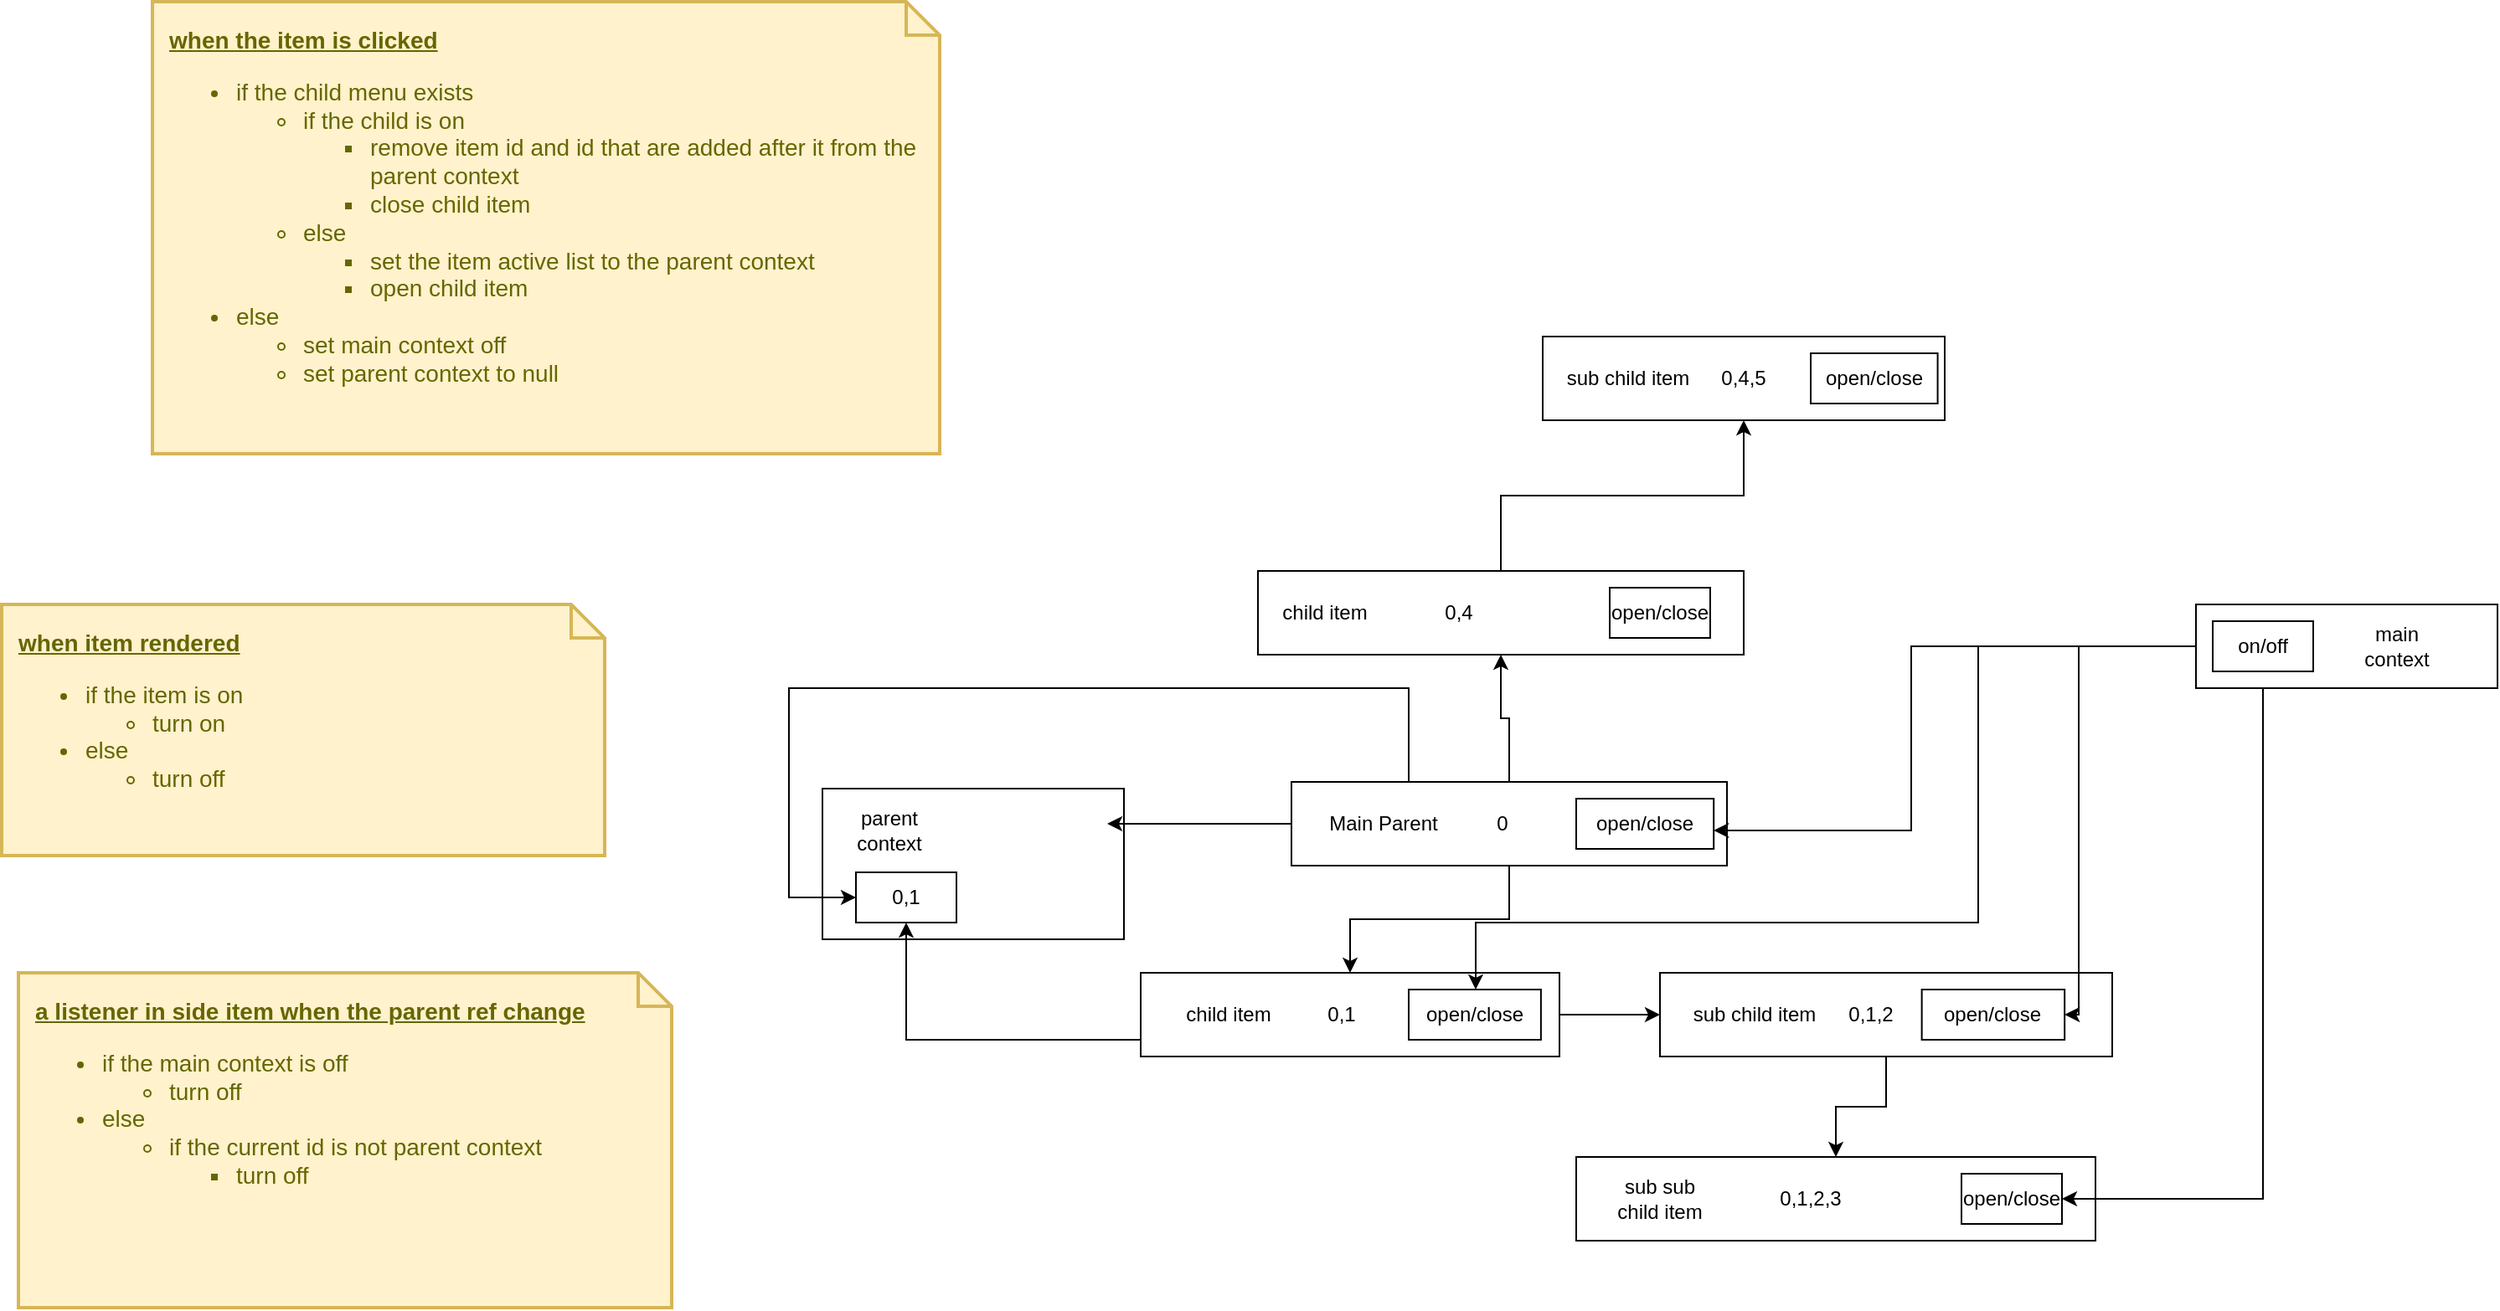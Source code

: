 <mxfile version="20.6.2" type="device"><diagram id="RBvaPnKIJERMwRb7FAjS" name="Page-1"><mxGraphModel dx="3026" dy="2105" grid="1" gridSize="10" guides="1" tooltips="1" connect="1" arrows="1" fold="1" page="1" pageScale="1" pageWidth="1600" pageHeight="1200" math="0" shadow="0"><root><mxCell id="0"/><mxCell id="1" parent="0"/><mxCell id="ea0BixLfueNTjOVnB1MH-5" value="" style="group;strokeColor=none;" parent="1" vertex="1" connectable="0"><mxGeometry x="180" y="136" width="260" height="50" as="geometry"/></mxCell><mxCell id="ea0BixLfueNTjOVnB1MH-4" value="" style="rounded=0;whiteSpace=wrap;html=1;" parent="ea0BixLfueNTjOVnB1MH-5" vertex="1"><mxGeometry width="260" height="50" as="geometry"/></mxCell><mxCell id="ea0BixLfueNTjOVnB1MH-2" value="Main Parent" style="text;html=1;strokeColor=none;fillColor=none;align=center;verticalAlign=middle;whiteSpace=wrap;rounded=0;" parent="ea0BixLfueNTjOVnB1MH-5" vertex="1"><mxGeometry x="13.684" y="10" width="82.105" height="30" as="geometry"/></mxCell><mxCell id="ea0BixLfueNTjOVnB1MH-3" value="open/close" style="text;html=1;strokeColor=default;fillColor=none;align=center;verticalAlign=middle;whiteSpace=wrap;rounded=0;" parent="ea0BixLfueNTjOVnB1MH-5" vertex="1"><mxGeometry x="169.996" y="10" width="82.105" height="30" as="geometry"/></mxCell><mxCell id="35tHvom2P3yYw9584tCQ-1" value="0" style="text;html=1;strokeColor=none;fillColor=none;align=center;verticalAlign=middle;whiteSpace=wrap;rounded=0;" vertex="1" parent="ea0BixLfueNTjOVnB1MH-5"><mxGeometry x="95.79" y="10" width="60" height="30" as="geometry"/></mxCell><mxCell id="ea0BixLfueNTjOVnB1MH-6" value="" style="group" parent="1" vertex="1" connectable="0"><mxGeometry x="90" y="250" width="250" height="50" as="geometry"/></mxCell><mxCell id="ea0BixLfueNTjOVnB1MH-7" value="" style="rounded=0;whiteSpace=wrap;html=1;" parent="ea0BixLfueNTjOVnB1MH-6" vertex="1"><mxGeometry width="250.0" height="50" as="geometry"/></mxCell><mxCell id="ea0BixLfueNTjOVnB1MH-8" value="child item" style="text;html=1;strokeColor=none;fillColor=none;align=center;verticalAlign=middle;whiteSpace=wrap;rounded=0;" parent="ea0BixLfueNTjOVnB1MH-6" vertex="1"><mxGeometry x="13.158" y="10" width="78.947" height="30" as="geometry"/></mxCell><mxCell id="ea0BixLfueNTjOVnB1MH-9" value="open/close" style="text;html=1;strokeColor=default;fillColor=none;align=center;verticalAlign=middle;whiteSpace=wrap;rounded=0;" parent="ea0BixLfueNTjOVnB1MH-6" vertex="1"><mxGeometry x="159.997" y="10" width="78.947" height="30" as="geometry"/></mxCell><mxCell id="35tHvom2P3yYw9584tCQ-3" value="0,1" style="text;html=1;strokeColor=none;fillColor=none;align=center;verticalAlign=middle;whiteSpace=wrap;rounded=0;" vertex="1" parent="ea0BixLfueNTjOVnB1MH-6"><mxGeometry x="90" y="10" width="60" height="30" as="geometry"/></mxCell><mxCell id="ea0BixLfueNTjOVnB1MH-10" style="edgeStyle=orthogonalEdgeStyle;rounded=0;orthogonalLoop=1;jettySize=auto;html=1;" parent="1" source="ea0BixLfueNTjOVnB1MH-4" target="ea0BixLfueNTjOVnB1MH-7" edge="1"><mxGeometry relative="1" as="geometry"/></mxCell><mxCell id="ea0BixLfueNTjOVnB1MH-11" value="" style="group" parent="1" vertex="1" connectable="0"><mxGeometry x="400" y="250" width="270" height="50" as="geometry"/></mxCell><mxCell id="ea0BixLfueNTjOVnB1MH-12" value="" style="rounded=0;whiteSpace=wrap;html=1;" parent="ea0BixLfueNTjOVnB1MH-11" vertex="1"><mxGeometry width="270" height="50" as="geometry"/></mxCell><mxCell id="ea0BixLfueNTjOVnB1MH-13" value="sub child item" style="text;html=1;strokeColor=none;fillColor=none;align=center;verticalAlign=middle;whiteSpace=wrap;rounded=0;" parent="ea0BixLfueNTjOVnB1MH-11" vertex="1"><mxGeometry x="14.211" y="10" width="85.263" height="30" as="geometry"/></mxCell><mxCell id="ea0BixLfueNTjOVnB1MH-14" value="open/close" style="text;html=1;strokeColor=default;fillColor=none;align=center;verticalAlign=middle;whiteSpace=wrap;rounded=0;" parent="ea0BixLfueNTjOVnB1MH-11" vertex="1"><mxGeometry x="156.316" y="10" width="85.263" height="30" as="geometry"/></mxCell><mxCell id="35tHvom2P3yYw9584tCQ-4" value="0,1,2" style="text;html=1;strokeColor=none;fillColor=none;align=center;verticalAlign=middle;whiteSpace=wrap;rounded=0;" vertex="1" parent="ea0BixLfueNTjOVnB1MH-11"><mxGeometry x="96.32" y="10" width="60" height="30" as="geometry"/></mxCell><mxCell id="ea0BixLfueNTjOVnB1MH-15" value="" style="group" parent="1" vertex="1" connectable="0"><mxGeometry x="470" y="360" width="190" height="50" as="geometry"/></mxCell><mxCell id="ea0BixLfueNTjOVnB1MH-16" value="" style="rounded=0;whiteSpace=wrap;html=1;" parent="ea0BixLfueNTjOVnB1MH-15" vertex="1"><mxGeometry x="-120" width="310" height="50" as="geometry"/></mxCell><mxCell id="ea0BixLfueNTjOVnB1MH-18" value="open/close" style="text;html=1;strokeColor=default;fillColor=none;align=center;verticalAlign=middle;whiteSpace=wrap;rounded=0;" parent="ea0BixLfueNTjOVnB1MH-15" vertex="1"><mxGeometry x="110" y="10" width="60" height="30" as="geometry"/></mxCell><mxCell id="35tHvom2P3yYw9584tCQ-10" value="0,1,2,3" style="text;html=1;strokeColor=none;fillColor=none;align=center;verticalAlign=middle;whiteSpace=wrap;rounded=0;" vertex="1" parent="ea0BixLfueNTjOVnB1MH-15"><mxGeometry x="-10" y="10" width="60" height="30" as="geometry"/></mxCell><mxCell id="ea0BixLfueNTjOVnB1MH-22" style="edgeStyle=orthogonalEdgeStyle;rounded=0;orthogonalLoop=1;jettySize=auto;html=1;entryX=0;entryY=0.5;entryDx=0;entryDy=0;" parent="1" source="ea0BixLfueNTjOVnB1MH-7" target="ea0BixLfueNTjOVnB1MH-12" edge="1"><mxGeometry relative="1" as="geometry"/></mxCell><mxCell id="ea0BixLfueNTjOVnB1MH-23" style="edgeStyle=orthogonalEdgeStyle;rounded=0;orthogonalLoop=1;jettySize=auto;html=1;" parent="1" source="ea0BixLfueNTjOVnB1MH-12" target="ea0BixLfueNTjOVnB1MH-16" edge="1"><mxGeometry relative="1" as="geometry"/></mxCell><mxCell id="ea0BixLfueNTjOVnB1MH-26" style="edgeStyle=orthogonalEdgeStyle;rounded=0;orthogonalLoop=1;jettySize=auto;html=1;" parent="1" source="ea0BixLfueNTjOVnB1MH-25" target="ea0BixLfueNTjOVnB1MH-3" edge="1"><mxGeometry relative="1" as="geometry"><Array as="points"><mxPoint x="550" y="55"/><mxPoint x="550" y="165"/></Array></mxGeometry></mxCell><mxCell id="ea0BixLfueNTjOVnB1MH-27" style="edgeStyle=orthogonalEdgeStyle;rounded=0;orthogonalLoop=1;jettySize=auto;html=1;" parent="1" source="ea0BixLfueNTjOVnB1MH-25" target="ea0BixLfueNTjOVnB1MH-9" edge="1"><mxGeometry relative="1" as="geometry"><Array as="points"><mxPoint x="590" y="55"/><mxPoint x="590" y="220"/><mxPoint x="290" y="220"/></Array></mxGeometry></mxCell><mxCell id="ea0BixLfueNTjOVnB1MH-28" style="edgeStyle=orthogonalEdgeStyle;rounded=0;orthogonalLoop=1;jettySize=auto;html=1;" parent="1" source="ea0BixLfueNTjOVnB1MH-25" target="ea0BixLfueNTjOVnB1MH-14" edge="1"><mxGeometry relative="1" as="geometry"><Array as="points"><mxPoint x="650" y="55"/><mxPoint x="650" y="275"/></Array></mxGeometry></mxCell><mxCell id="ea0BixLfueNTjOVnB1MH-29" style="edgeStyle=orthogonalEdgeStyle;rounded=0;orthogonalLoop=1;jettySize=auto;html=1;" parent="1" source="ea0BixLfueNTjOVnB1MH-25" target="ea0BixLfueNTjOVnB1MH-18" edge="1"><mxGeometry relative="1" as="geometry"><Array as="points"><mxPoint x="760" y="385"/></Array></mxGeometry></mxCell><mxCell id="ea0BixLfueNTjOVnB1MH-31" value="&lt;b&gt;&lt;u&gt;when item rendered&lt;br&gt;&lt;/u&gt;&lt;/b&gt;&lt;ul&gt;&lt;li&gt;&lt;span style=&quot;background-color: initial;&quot;&gt;if the item is on&lt;/span&gt;&lt;br&gt;&lt;/li&gt;&lt;ul&gt;&lt;li&gt;&lt;span style=&quot;background-color: initial;&quot;&gt;turn on&lt;/span&gt;&lt;br&gt;&lt;/li&gt;&lt;/ul&gt;&lt;li&gt;&lt;span style=&quot;background-color: initial;&quot;&gt;else&lt;/span&gt;&lt;br&gt;&lt;/li&gt;&lt;ul&gt;&lt;li&gt;&lt;span style=&quot;background-color: initial;&quot;&gt;turn off&amp;nbsp;&lt;/span&gt;&lt;br&gt;&lt;/li&gt;&lt;/ul&gt;&lt;/ul&gt;" style="shape=note;strokeWidth=2;fontSize=14;size=20;whiteSpace=wrap;html=1;fillColor=#fff2cc;strokeColor=#d6b656;fontColor=#666600;align=left;spacingLeft=8;verticalAlign=top;spacingTop=8;" parent="1" vertex="1"><mxGeometry x="-590" y="30" width="360" height="150" as="geometry"/></mxCell><mxCell id="ea0BixLfueNTjOVnB1MH-46" value="" style="group" parent="1" vertex="1" connectable="0"><mxGeometry x="720" y="30" width="180" height="50" as="geometry"/></mxCell><mxCell id="ea0BixLfueNTjOVnB1MH-39" value="" style="rounded=0;whiteSpace=wrap;html=1;strokeColor=default;" parent="ea0BixLfueNTjOVnB1MH-46" vertex="1"><mxGeometry width="180" height="50" as="geometry"/></mxCell><mxCell id="ea0BixLfueNTjOVnB1MH-41" value="" style="group" parent="ea0BixLfueNTjOVnB1MH-46" vertex="1" connectable="0"><mxGeometry x="10" y="10" width="140" height="30" as="geometry"/></mxCell><mxCell id="ea0BixLfueNTjOVnB1MH-25" value="on/off" style="text;html=1;strokeColor=default;fillColor=none;align=center;verticalAlign=middle;whiteSpace=wrap;rounded=0;" parent="ea0BixLfueNTjOVnB1MH-41" vertex="1"><mxGeometry width="60" height="30" as="geometry"/></mxCell><mxCell id="ea0BixLfueNTjOVnB1MH-38" value="main context" style="text;html=1;strokeColor=none;fillColor=none;align=center;verticalAlign=middle;whiteSpace=wrap;rounded=0;" parent="ea0BixLfueNTjOVnB1MH-41" vertex="1"><mxGeometry x="80" width="60" height="30" as="geometry"/></mxCell><mxCell id="ea0BixLfueNTjOVnB1MH-57" value="" style="group;strokeColor=default;" parent="1" vertex="1" connectable="0"><mxGeometry x="-100" y="140" width="180" height="90" as="geometry"/></mxCell><mxCell id="ea0BixLfueNTjOVnB1MH-48" value="" style="rounded=0;whiteSpace=wrap;html=1;strokeColor=default;" parent="ea0BixLfueNTjOVnB1MH-57" vertex="1"><mxGeometry width="180" height="90" as="geometry"/></mxCell><mxCell id="ea0BixLfueNTjOVnB1MH-51" value="parent context" style="text;html=1;strokeColor=none;fillColor=none;align=center;verticalAlign=middle;whiteSpace=wrap;rounded=0;" parent="ea0BixLfueNTjOVnB1MH-57" vertex="1"><mxGeometry x="10" y="10" width="60" height="30" as="geometry"/></mxCell><mxCell id="ea0BixLfueNTjOVnB1MH-62" value="0,1" style="text;html=1;strokeColor=default;fillColor=none;align=center;verticalAlign=middle;whiteSpace=wrap;rounded=0;" parent="ea0BixLfueNTjOVnB1MH-57" vertex="1"><mxGeometry x="20" y="50" width="60" height="30" as="geometry"/></mxCell><mxCell id="ea0BixLfueNTjOVnB1MH-58" style="edgeStyle=orthogonalEdgeStyle;rounded=0;orthogonalLoop=1;jettySize=auto;html=1;" parent="1" source="ea0BixLfueNTjOVnB1MH-4" edge="1"><mxGeometry relative="1" as="geometry"><mxPoint x="70" y="161" as="targetPoint"/></mxGeometry></mxCell><mxCell id="ea0BixLfueNTjOVnB1MH-64" style="edgeStyle=orthogonalEdgeStyle;rounded=0;orthogonalLoop=1;jettySize=auto;html=1;" parent="1" source="ea0BixLfueNTjOVnB1MH-7" target="ea0BixLfueNTjOVnB1MH-62" edge="1"><mxGeometry relative="1" as="geometry"><Array as="points"><mxPoint x="-50" y="290"/></Array></mxGeometry></mxCell><mxCell id="ea0BixLfueNTjOVnB1MH-66" value="&lt;u&gt;&lt;b&gt;when the item is clicked&lt;/b&gt;&lt;/u&gt;&lt;br&gt;&lt;div style=&quot;&quot;&gt;&lt;ul&gt;&lt;li&gt;if the child menu exists&lt;/li&gt;&lt;ul&gt;&lt;li&gt;if the child is on&lt;/li&gt;&lt;ul&gt;&lt;li&gt;&lt;span style=&quot;background-color: initial;&quot;&gt;remove item id and id that are added after it from the parent context&lt;/span&gt;&lt;/li&gt;&lt;li&gt;&lt;span style=&quot;background-color: initial;&quot;&gt;close child item&lt;/span&gt;&lt;/li&gt;&lt;/ul&gt;&lt;li&gt;else&lt;/li&gt;&lt;ul&gt;&lt;li&gt;set the item active list to the parent context&lt;/li&gt;&lt;li&gt;open child item&lt;/li&gt;&lt;/ul&gt;&lt;/ul&gt;&lt;li&gt;else&amp;nbsp;&lt;/li&gt;&lt;ul&gt;&lt;li&gt;set main context off&lt;/li&gt;&lt;li&gt;set parent context to null&lt;/li&gt;&lt;/ul&gt;&lt;/ul&gt;&lt;/div&gt;" style="shape=note;strokeWidth=2;fontSize=14;size=20;whiteSpace=wrap;html=1;fillColor=#fff2cc;strokeColor=#d6b656;fontColor=#666600;align=left;spacingTop=8;spacingLeft=8;verticalAlign=top;" parent="1" vertex="1"><mxGeometry x="-500" y="-330" width="470" height="270" as="geometry"/></mxCell><mxCell id="U897w3Zm-u96l7iWfJpb-1" style="edgeStyle=orthogonalEdgeStyle;rounded=0;orthogonalLoop=1;jettySize=auto;html=1;" parent="1" source="ea0BixLfueNTjOVnB1MH-4" target="ea0BixLfueNTjOVnB1MH-62" edge="1"><mxGeometry relative="1" as="geometry"><Array as="points"><mxPoint x="250" y="80"/><mxPoint x="-120" y="80"/><mxPoint x="-120" y="205"/></Array></mxGeometry></mxCell><mxCell id="U897w3Zm-u96l7iWfJpb-2" value="" style="group" parent="1" vertex="1" connectable="0"><mxGeometry x="260" y="10" width="190" height="50" as="geometry"/></mxCell><mxCell id="U897w3Zm-u96l7iWfJpb-3" value="" style="rounded=0;whiteSpace=wrap;html=1;" parent="U897w3Zm-u96l7iWfJpb-2" vertex="1"><mxGeometry x="-100" width="290" height="50" as="geometry"/></mxCell><mxCell id="U897w3Zm-u96l7iWfJpb-5" value="open/close" style="text;html=1;strokeColor=default;fillColor=none;align=center;verticalAlign=middle;whiteSpace=wrap;rounded=0;" parent="U897w3Zm-u96l7iWfJpb-2" vertex="1"><mxGeometry x="110" y="10" width="60" height="30" as="geometry"/></mxCell><mxCell id="35tHvom2P3yYw9584tCQ-16" value="0,4" style="text;html=1;strokeColor=none;fillColor=none;align=center;verticalAlign=middle;whiteSpace=wrap;rounded=0;" vertex="1" parent="U897w3Zm-u96l7iWfJpb-2"><mxGeometry x="-10.0" y="10" width="60" height="30" as="geometry"/></mxCell><mxCell id="U897w3Zm-u96l7iWfJpb-6" style="edgeStyle=orthogonalEdgeStyle;rounded=0;orthogonalLoop=1;jettySize=auto;html=1;" parent="1" source="ea0BixLfueNTjOVnB1MH-4" target="U897w3Zm-u96l7iWfJpb-3" edge="1"><mxGeometry relative="1" as="geometry"/></mxCell><mxCell id="U897w3Zm-u96l7iWfJpb-7" value="" style="group" parent="1" vertex="1" connectable="0"><mxGeometry x="330" y="-130" width="240" height="50" as="geometry"/></mxCell><mxCell id="U897w3Zm-u96l7iWfJpb-8" value="" style="rounded=0;whiteSpace=wrap;html=1;" parent="U897w3Zm-u96l7iWfJpb-7" vertex="1"><mxGeometry width="240" height="50" as="geometry"/></mxCell><mxCell id="U897w3Zm-u96l7iWfJpb-9" value="sub child item" style="text;html=1;strokeColor=none;fillColor=none;align=center;verticalAlign=middle;whiteSpace=wrap;rounded=0;" parent="U897w3Zm-u96l7iWfJpb-7" vertex="1"><mxGeometry x="12.632" y="10" width="75.789" height="30" as="geometry"/></mxCell><mxCell id="U897w3Zm-u96l7iWfJpb-10" value="open/close" style="text;html=1;strokeColor=default;fillColor=none;align=center;verticalAlign=middle;whiteSpace=wrap;rounded=0;" parent="U897w3Zm-u96l7iWfJpb-7" vertex="1"><mxGeometry x="159.997" y="10" width="75.789" height="30" as="geometry"/></mxCell><mxCell id="35tHvom2P3yYw9584tCQ-21" value="0,4,5" style="text;html=1;strokeColor=none;fillColor=none;align=center;verticalAlign=middle;whiteSpace=wrap;rounded=0;" vertex="1" parent="U897w3Zm-u96l7iWfJpb-7"><mxGeometry x="90" y="10" width="60" height="30" as="geometry"/></mxCell><mxCell id="U897w3Zm-u96l7iWfJpb-12" style="edgeStyle=orthogonalEdgeStyle;rounded=0;orthogonalLoop=1;jettySize=auto;html=1;entryX=0.5;entryY=1;entryDx=0;entryDy=0;" parent="1" source="U897w3Zm-u96l7iWfJpb-3" target="U897w3Zm-u96l7iWfJpb-8" edge="1"><mxGeometry relative="1" as="geometry"/></mxCell><mxCell id="U897w3Zm-u96l7iWfJpb-13" value="&lt;u style=&quot;&quot;&gt;&lt;b&gt;a listener in side item when the parent ref change&lt;/b&gt;&lt;/u&gt;&lt;span style=&quot;background-color: initial;&quot;&gt;&lt;b&gt;&lt;u&gt;&lt;br&gt;&lt;/u&gt;&lt;/b&gt;&lt;/span&gt;&lt;ul&gt;&lt;li&gt;&lt;span style=&quot;background-color: initial;&quot;&gt;if the main context is off&amp;nbsp;&lt;/span&gt;&lt;/li&gt;&lt;ul&gt;&lt;li&gt;turn off&amp;nbsp;&lt;/li&gt;&lt;/ul&gt;&lt;li style=&quot;&quot;&gt;else&lt;/li&gt;&lt;ul&gt;&lt;li style=&quot;&quot;&gt;if the current id is not parent context&lt;/li&gt;&lt;ul&gt;&lt;li style=&quot;&quot;&gt;turn off&amp;nbsp;&lt;/li&gt;&lt;/ul&gt;&lt;/ul&gt;&lt;/ul&gt;" style="shape=note;strokeWidth=2;fontSize=14;size=20;whiteSpace=wrap;html=1;fillColor=#fff2cc;strokeColor=#d6b656;fontColor=#666600;align=left;spacingLeft=8;verticalAlign=top;spacingTop=8;" parent="1" vertex="1"><mxGeometry x="-580" y="250" width="390" height="200" as="geometry"/></mxCell><mxCell id="ea0BixLfueNTjOVnB1MH-17" value="sub sub child item" style="text;html=1;strokeColor=none;fillColor=none;align=center;verticalAlign=middle;whiteSpace=wrap;rounded=0;" parent="1" vertex="1"><mxGeometry x="370" y="370" width="60" height="30" as="geometry"/></mxCell><mxCell id="U897w3Zm-u96l7iWfJpb-4" value="child item" style="text;html=1;strokeColor=none;fillColor=none;align=center;verticalAlign=middle;whiteSpace=wrap;rounded=0;" parent="1" vertex="1"><mxGeometry x="170" y="20" width="60" height="30" as="geometry"/></mxCell></root></mxGraphModel></diagram></mxfile>